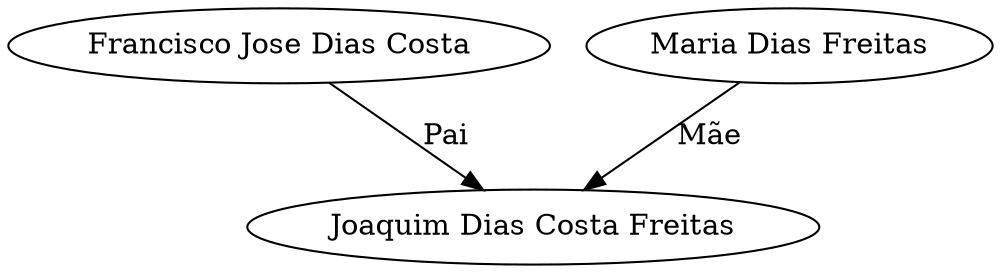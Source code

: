 digraph G {
	"Francisco Jose Dias Costa" -> "Joaquim Dias Costa Freitas" [label=Pai]
	"Maria Dias Freitas" -> "Joaquim Dias Costa Freitas" [label="Mãe"]
}
